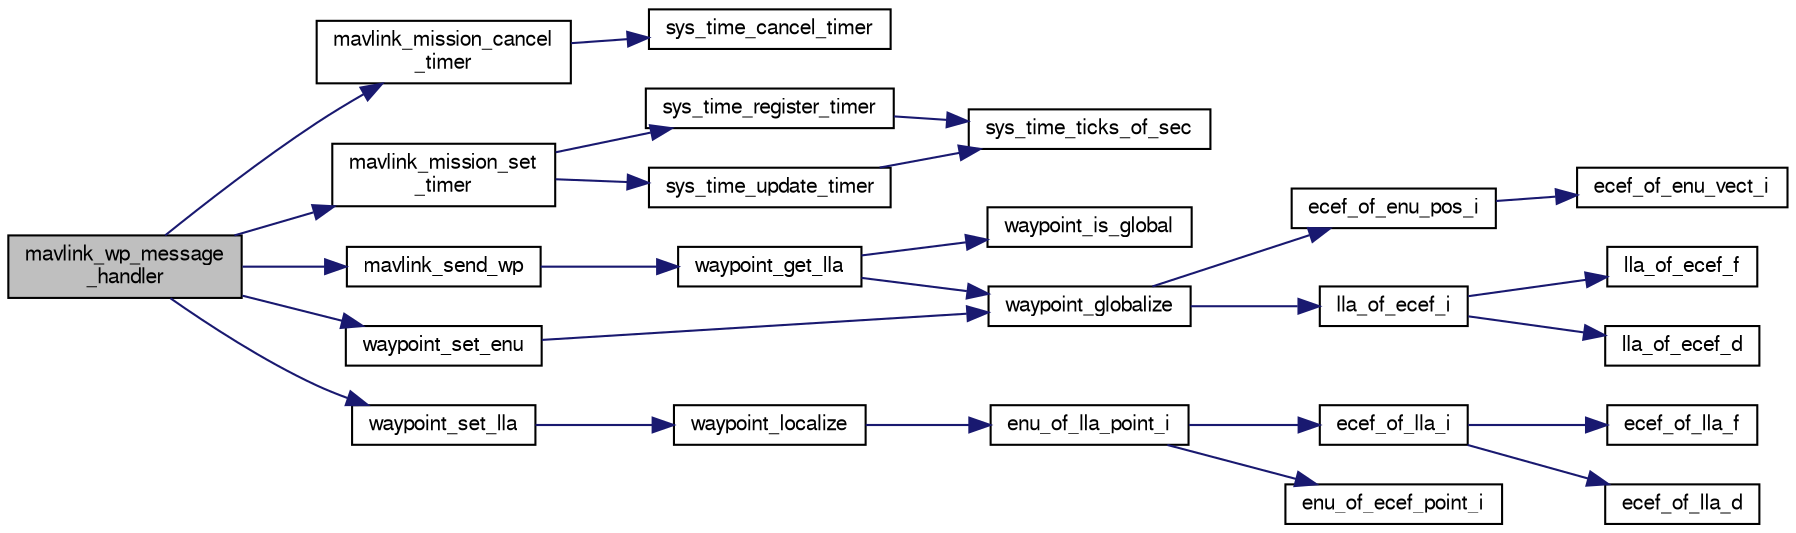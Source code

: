 digraph "mavlink_wp_message_handler"
{
  edge [fontname="FreeSans",fontsize="10",labelfontname="FreeSans",labelfontsize="10"];
  node [fontname="FreeSans",fontsize="10",shape=record];
  rankdir="LR";
  Node1 [label="mavlink_wp_message\l_handler",height=0.2,width=0.4,color="black", fillcolor="grey75", style="filled", fontcolor="black"];
  Node1 -> Node2 [color="midnightblue",fontsize="10",style="solid",fontname="FreeSans"];
  Node2 [label="mavlink_mission_cancel\l_timer",height=0.2,width=0.4,color="black", fillcolor="white", style="filled",URL="$mission__manager_8c.html#ae84f48d5a61636d61507ccc7f1f9e128"];
  Node2 -> Node3 [color="midnightblue",fontsize="10",style="solid",fontname="FreeSans"];
  Node3 [label="sys_time_cancel_timer",height=0.2,width=0.4,color="black", fillcolor="white", style="filled",URL="$sys__time_8c.html#ac2ade8af0c9fbbf866026d99d60f9769",tooltip="Cancel a system timer by id. "];
  Node1 -> Node4 [color="midnightblue",fontsize="10",style="solid",fontname="FreeSans"];
  Node4 [label="mavlink_mission_set\l_timer",height=0.2,width=0.4,color="black", fillcolor="white", style="filled",URL="$mission__manager_8c.html#ad638b64fc964531fab6a78e1bb8e24d3"];
  Node4 -> Node5 [color="midnightblue",fontsize="10",style="solid",fontname="FreeSans"];
  Node5 [label="sys_time_register_timer",height=0.2,width=0.4,color="black", fillcolor="white", style="filled",URL="$sys__time_8c.html#a3ababed8b6819006aaf919a663efe8cd",tooltip="Register a new system timer. "];
  Node5 -> Node6 [color="midnightblue",fontsize="10",style="solid",fontname="FreeSans"];
  Node6 [label="sys_time_ticks_of_sec",height=0.2,width=0.4,color="black", fillcolor="white", style="filled",URL="$sys__time_8h.html#a2894f16d75a4d3c6ad1449d7bba85406"];
  Node4 -> Node7 [color="midnightblue",fontsize="10",style="solid",fontname="FreeSans"];
  Node7 [label="sys_time_update_timer",height=0.2,width=0.4,color="black", fillcolor="white", style="filled",URL="$sys__time_8c.html#a29aeb6ca74ebc684b9a4814383462cbd",tooltip="Update the duration until a timer elapses. "];
  Node7 -> Node6 [color="midnightblue",fontsize="10",style="solid",fontname="FreeSans"];
  Node1 -> Node8 [color="midnightblue",fontsize="10",style="solid",fontname="FreeSans"];
  Node8 [label="mavlink_send_wp",height=0.2,width=0.4,color="black", fillcolor="white", style="filled",URL="$datalink_2missionlib_2waypoints_8c.html#a21891c55017fec0be57dc9e4e3ee73a7"];
  Node8 -> Node9 [color="midnightblue",fontsize="10",style="solid",fontname="FreeSans"];
  Node9 [label="waypoint_get_lla",height=0.2,width=0.4,color="black", fillcolor="white", style="filled",URL="$nav_2waypoints_8c.html#a2ed9112b04893275873729d03176f490",tooltip="Get LLA coordinates of waypoint. "];
  Node9 -> Node10 [color="midnightblue",fontsize="10",style="solid",fontname="FreeSans"];
  Node10 [label="waypoint_globalize",height=0.2,width=0.4,color="black", fillcolor="white", style="filled",URL="$nav_2waypoints_8c.html#a10acece8582506367e9e9df3694bf31b",tooltip="update global LLA coordinates from its ENU coordinates "];
  Node10 -> Node11 [color="midnightblue",fontsize="10",style="solid",fontname="FreeSans"];
  Node11 [label="ecef_of_enu_pos_i",height=0.2,width=0.4,color="black", fillcolor="white", style="filled",URL="$group__math__geodetic__int.html#gaaeff7441301129ca712e828b9b4f474e",tooltip="Convert a local ENU position to ECEF. "];
  Node11 -> Node12 [color="midnightblue",fontsize="10",style="solid",fontname="FreeSans"];
  Node12 [label="ecef_of_enu_vect_i",height=0.2,width=0.4,color="black", fillcolor="white", style="filled",URL="$group__math__geodetic__int.html#gaabe6e63048c95afdffdd4a581dc5f2b8",tooltip="Rotate a vector from ENU to ECEF. "];
  Node10 -> Node13 [color="midnightblue",fontsize="10",style="solid",fontname="FreeSans"];
  Node13 [label="lla_of_ecef_i",height=0.2,width=0.4,color="black", fillcolor="white", style="filled",URL="$group__math__geodetic__int.html#gaea47a32071c2427f895fcb1df32c4e23",tooltip="Convert a ECEF to LLA. "];
  Node13 -> Node14 [color="midnightblue",fontsize="10",style="solid",fontname="FreeSans"];
  Node14 [label="lla_of_ecef_f",height=0.2,width=0.4,color="black", fillcolor="white", style="filled",URL="$pprz__geodetic__float_8c.html#adecd186d51b41b09f0cad928c0d2f68e"];
  Node13 -> Node15 [color="midnightblue",fontsize="10",style="solid",fontname="FreeSans"];
  Node15 [label="lla_of_ecef_d",height=0.2,width=0.4,color="black", fillcolor="white", style="filled",URL="$group__math__geodetic__double.html#ga9d3464ccabcd97db9fb4e1c7d25dfe16"];
  Node9 -> Node16 [color="midnightblue",fontsize="10",style="solid",fontname="FreeSans"];
  Node16 [label="waypoint_is_global",height=0.2,width=0.4,color="black", fillcolor="white", style="filled",URL="$nav_2waypoints_8c.html#a4f584367219ec09db0e1df24c85e7a1b"];
  Node1 -> Node17 [color="midnightblue",fontsize="10",style="solid",fontname="FreeSans"];
  Node17 [label="waypoint_set_enu",height=0.2,width=0.4,color="black", fillcolor="white", style="filled",URL="$nav_2waypoints_8c.html#affb3b24527cc3e5342715d567fa245dc",tooltip="Set local ENU waypoint coordinates. "];
  Node17 -> Node10 [color="midnightblue",fontsize="10",style="solid",fontname="FreeSans"];
  Node1 -> Node18 [color="midnightblue",fontsize="10",style="solid",fontname="FreeSans"];
  Node18 [label="waypoint_set_lla",height=0.2,width=0.4,color="black", fillcolor="white", style="filled",URL="$nav_2waypoints_8c.html#ae5ab24779a6d54a1086c472935b21f47"];
  Node18 -> Node19 [color="midnightblue",fontsize="10",style="solid",fontname="FreeSans"];
  Node19 [label="waypoint_localize",height=0.2,width=0.4,color="black", fillcolor="white", style="filled",URL="$nav_2waypoints_8c.html#af184581f432d472b608685122f2d944d",tooltip="update local ENU coordinates from its LLA coordinates "];
  Node19 -> Node20 [color="midnightblue",fontsize="10",style="solid",fontname="FreeSans"];
  Node20 [label="enu_of_lla_point_i",height=0.2,width=0.4,color="black", fillcolor="white", style="filled",URL="$group__math__geodetic__int.html#gab462d1e8278e0dd9cbc9ff463cde8f5e",tooltip="Convert a point from LLA to local ENU. "];
  Node20 -> Node21 [color="midnightblue",fontsize="10",style="solid",fontname="FreeSans"];
  Node21 [label="ecef_of_lla_i",height=0.2,width=0.4,color="black", fillcolor="white", style="filled",URL="$group__math__geodetic__int.html#ga386f7bf340618bf1454ca2a3b5086100",tooltip="Convert a LLA to ECEF. "];
  Node21 -> Node22 [color="midnightblue",fontsize="10",style="solid",fontname="FreeSans"];
  Node22 [label="ecef_of_lla_f",height=0.2,width=0.4,color="black", fillcolor="white", style="filled",URL="$pprz__geodetic__float_8c.html#a65bc5ba8b61d014ca659035759cc001c"];
  Node21 -> Node23 [color="midnightblue",fontsize="10",style="solid",fontname="FreeSans"];
  Node23 [label="ecef_of_lla_d",height=0.2,width=0.4,color="black", fillcolor="white", style="filled",URL="$group__math__geodetic__double.html#gae6608c48696daebf3382f08e655028d9"];
  Node20 -> Node24 [color="midnightblue",fontsize="10",style="solid",fontname="FreeSans"];
  Node24 [label="enu_of_ecef_point_i",height=0.2,width=0.4,color="black", fillcolor="white", style="filled",URL="$group__math__geodetic__int.html#ga85bcbfc73a43b120465422ec55647573",tooltip="Convert a point from ECEF to local ENU. "];
}
